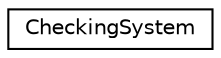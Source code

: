 digraph "Graphical Class Hierarchy"
{
 // LATEX_PDF_SIZE
  edge [fontname="Helvetica",fontsize="10",labelfontname="Helvetica",labelfontsize="10"];
  node [fontname="Helvetica",fontsize="10",shape=record];
  rankdir="LR";
  Node0 [label="CheckingSystem",height=0.2,width=0.4,color="black", fillcolor="white", style="filled",URL="$classCheckingSystem.html",tooltip="Manages and operates the monitoring system for both pedestrian and vehicle detection."];
}
